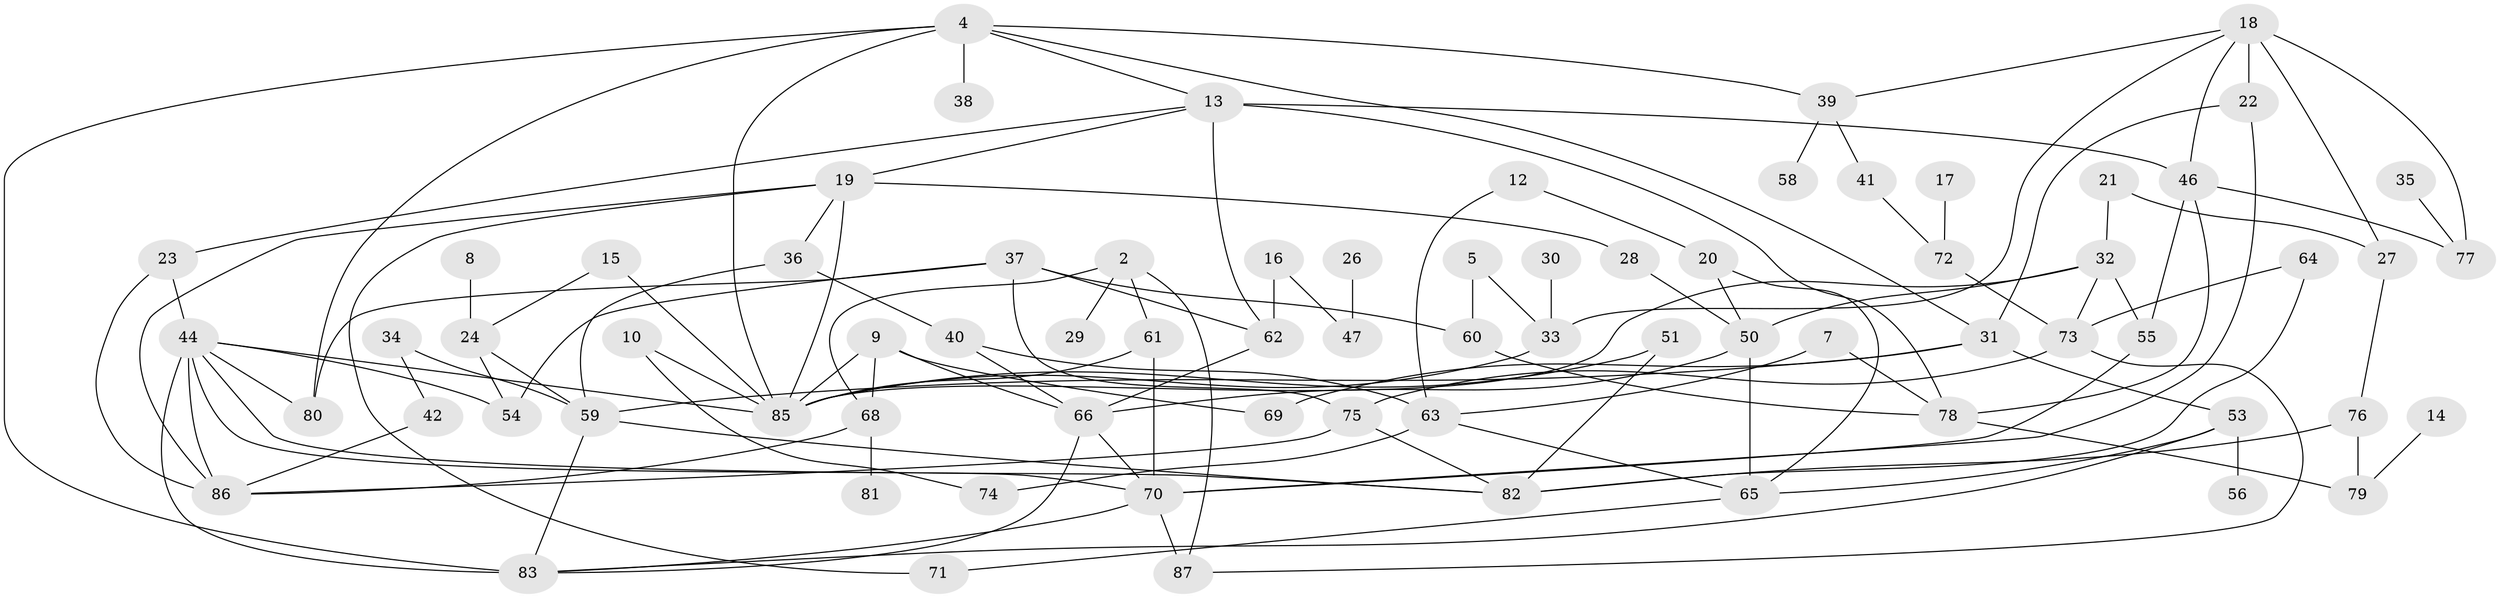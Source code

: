 // original degree distribution, {5: 0.09859154929577464, 1: 0.20422535211267606, 3: 0.19718309859154928, 6: 0.035211267605633804, 0: 0.07746478873239436, 2: 0.23943661971830985, 4: 0.1267605633802817, 7: 0.014084507042253521, 9: 0.007042253521126761}
// Generated by graph-tools (version 1.1) at 2025/35/03/04/25 23:35:46]
// undirected, 74 vertices, 127 edges
graph export_dot {
  node [color=gray90,style=filled];
  2;
  4;
  5;
  7;
  8;
  9;
  10;
  12;
  13;
  14;
  15;
  16;
  17;
  18;
  19;
  20;
  21;
  22;
  23;
  24;
  26;
  27;
  28;
  29;
  30;
  31;
  32;
  33;
  34;
  35;
  36;
  37;
  38;
  39;
  40;
  41;
  42;
  44;
  46;
  47;
  50;
  51;
  53;
  54;
  55;
  56;
  58;
  59;
  60;
  61;
  62;
  63;
  64;
  65;
  66;
  68;
  69;
  70;
  71;
  72;
  73;
  74;
  75;
  76;
  77;
  78;
  79;
  80;
  81;
  82;
  83;
  85;
  86;
  87;
  2 -- 29 [weight=1.0];
  2 -- 61 [weight=1.0];
  2 -- 68 [weight=1.0];
  2 -- 87 [weight=1.0];
  4 -- 13 [weight=1.0];
  4 -- 31 [weight=1.0];
  4 -- 38 [weight=1.0];
  4 -- 39 [weight=1.0];
  4 -- 80 [weight=1.0];
  4 -- 83 [weight=1.0];
  4 -- 85 [weight=1.0];
  5 -- 33 [weight=2.0];
  5 -- 60 [weight=1.0];
  7 -- 63 [weight=1.0];
  7 -- 78 [weight=1.0];
  8 -- 24 [weight=1.0];
  9 -- 66 [weight=1.0];
  9 -- 68 [weight=2.0];
  9 -- 69 [weight=1.0];
  9 -- 85 [weight=1.0];
  10 -- 74 [weight=1.0];
  10 -- 85 [weight=1.0];
  12 -- 20 [weight=1.0];
  12 -- 63 [weight=1.0];
  13 -- 19 [weight=1.0];
  13 -- 23 [weight=1.0];
  13 -- 46 [weight=1.0];
  13 -- 62 [weight=2.0];
  13 -- 78 [weight=1.0];
  14 -- 79 [weight=1.0];
  15 -- 24 [weight=1.0];
  15 -- 85 [weight=1.0];
  16 -- 47 [weight=1.0];
  16 -- 62 [weight=1.0];
  17 -- 72 [weight=1.0];
  18 -- 22 [weight=2.0];
  18 -- 27 [weight=1.0];
  18 -- 33 [weight=1.0];
  18 -- 39 [weight=1.0];
  18 -- 46 [weight=1.0];
  18 -- 77 [weight=1.0];
  19 -- 28 [weight=1.0];
  19 -- 36 [weight=1.0];
  19 -- 71 [weight=1.0];
  19 -- 85 [weight=1.0];
  19 -- 86 [weight=1.0];
  20 -- 50 [weight=1.0];
  20 -- 65 [weight=1.0];
  21 -- 27 [weight=1.0];
  21 -- 32 [weight=1.0];
  22 -- 31 [weight=1.0];
  22 -- 70 [weight=1.0];
  23 -- 44 [weight=1.0];
  23 -- 86 [weight=1.0];
  24 -- 54 [weight=1.0];
  24 -- 59 [weight=1.0];
  26 -- 47 [weight=1.0];
  27 -- 76 [weight=1.0];
  28 -- 50 [weight=1.0];
  30 -- 33 [weight=1.0];
  31 -- 53 [weight=1.0];
  31 -- 59 [weight=1.0];
  31 -- 69 [weight=1.0];
  32 -- 50 [weight=1.0];
  32 -- 55 [weight=1.0];
  32 -- 73 [weight=1.0];
  32 -- 85 [weight=1.0];
  33 -- 85 [weight=1.0];
  34 -- 42 [weight=1.0];
  34 -- 59 [weight=1.0];
  35 -- 77 [weight=1.0];
  36 -- 40 [weight=1.0];
  36 -- 59 [weight=1.0];
  37 -- 54 [weight=1.0];
  37 -- 60 [weight=1.0];
  37 -- 62 [weight=1.0];
  37 -- 75 [weight=1.0];
  37 -- 80 [weight=1.0];
  39 -- 41 [weight=1.0];
  39 -- 58 [weight=1.0];
  40 -- 63 [weight=1.0];
  40 -- 66 [weight=1.0];
  41 -- 72 [weight=1.0];
  42 -- 86 [weight=1.0];
  44 -- 54 [weight=1.0];
  44 -- 70 [weight=1.0];
  44 -- 80 [weight=1.0];
  44 -- 82 [weight=1.0];
  44 -- 83 [weight=1.0];
  44 -- 85 [weight=1.0];
  44 -- 86 [weight=1.0];
  46 -- 55 [weight=1.0];
  46 -- 77 [weight=1.0];
  46 -- 78 [weight=1.0];
  50 -- 65 [weight=1.0];
  50 -- 66 [weight=1.0];
  51 -- 82 [weight=1.0];
  51 -- 85 [weight=1.0];
  53 -- 56 [weight=1.0];
  53 -- 65 [weight=1.0];
  53 -- 83 [weight=1.0];
  55 -- 70 [weight=1.0];
  59 -- 82 [weight=1.0];
  59 -- 83 [weight=1.0];
  60 -- 78 [weight=1.0];
  61 -- 70 [weight=1.0];
  61 -- 85 [weight=1.0];
  62 -- 66 [weight=1.0];
  63 -- 65 [weight=1.0];
  63 -- 74 [weight=1.0];
  64 -- 73 [weight=1.0];
  64 -- 82 [weight=1.0];
  65 -- 71 [weight=1.0];
  66 -- 70 [weight=1.0];
  66 -- 83 [weight=1.0];
  68 -- 81 [weight=1.0];
  68 -- 86 [weight=1.0];
  70 -- 83 [weight=1.0];
  70 -- 87 [weight=2.0];
  72 -- 73 [weight=2.0];
  73 -- 75 [weight=1.0];
  73 -- 87 [weight=1.0];
  75 -- 82 [weight=1.0];
  75 -- 86 [weight=1.0];
  76 -- 79 [weight=1.0];
  76 -- 82 [weight=1.0];
  78 -- 79 [weight=1.0];
}
